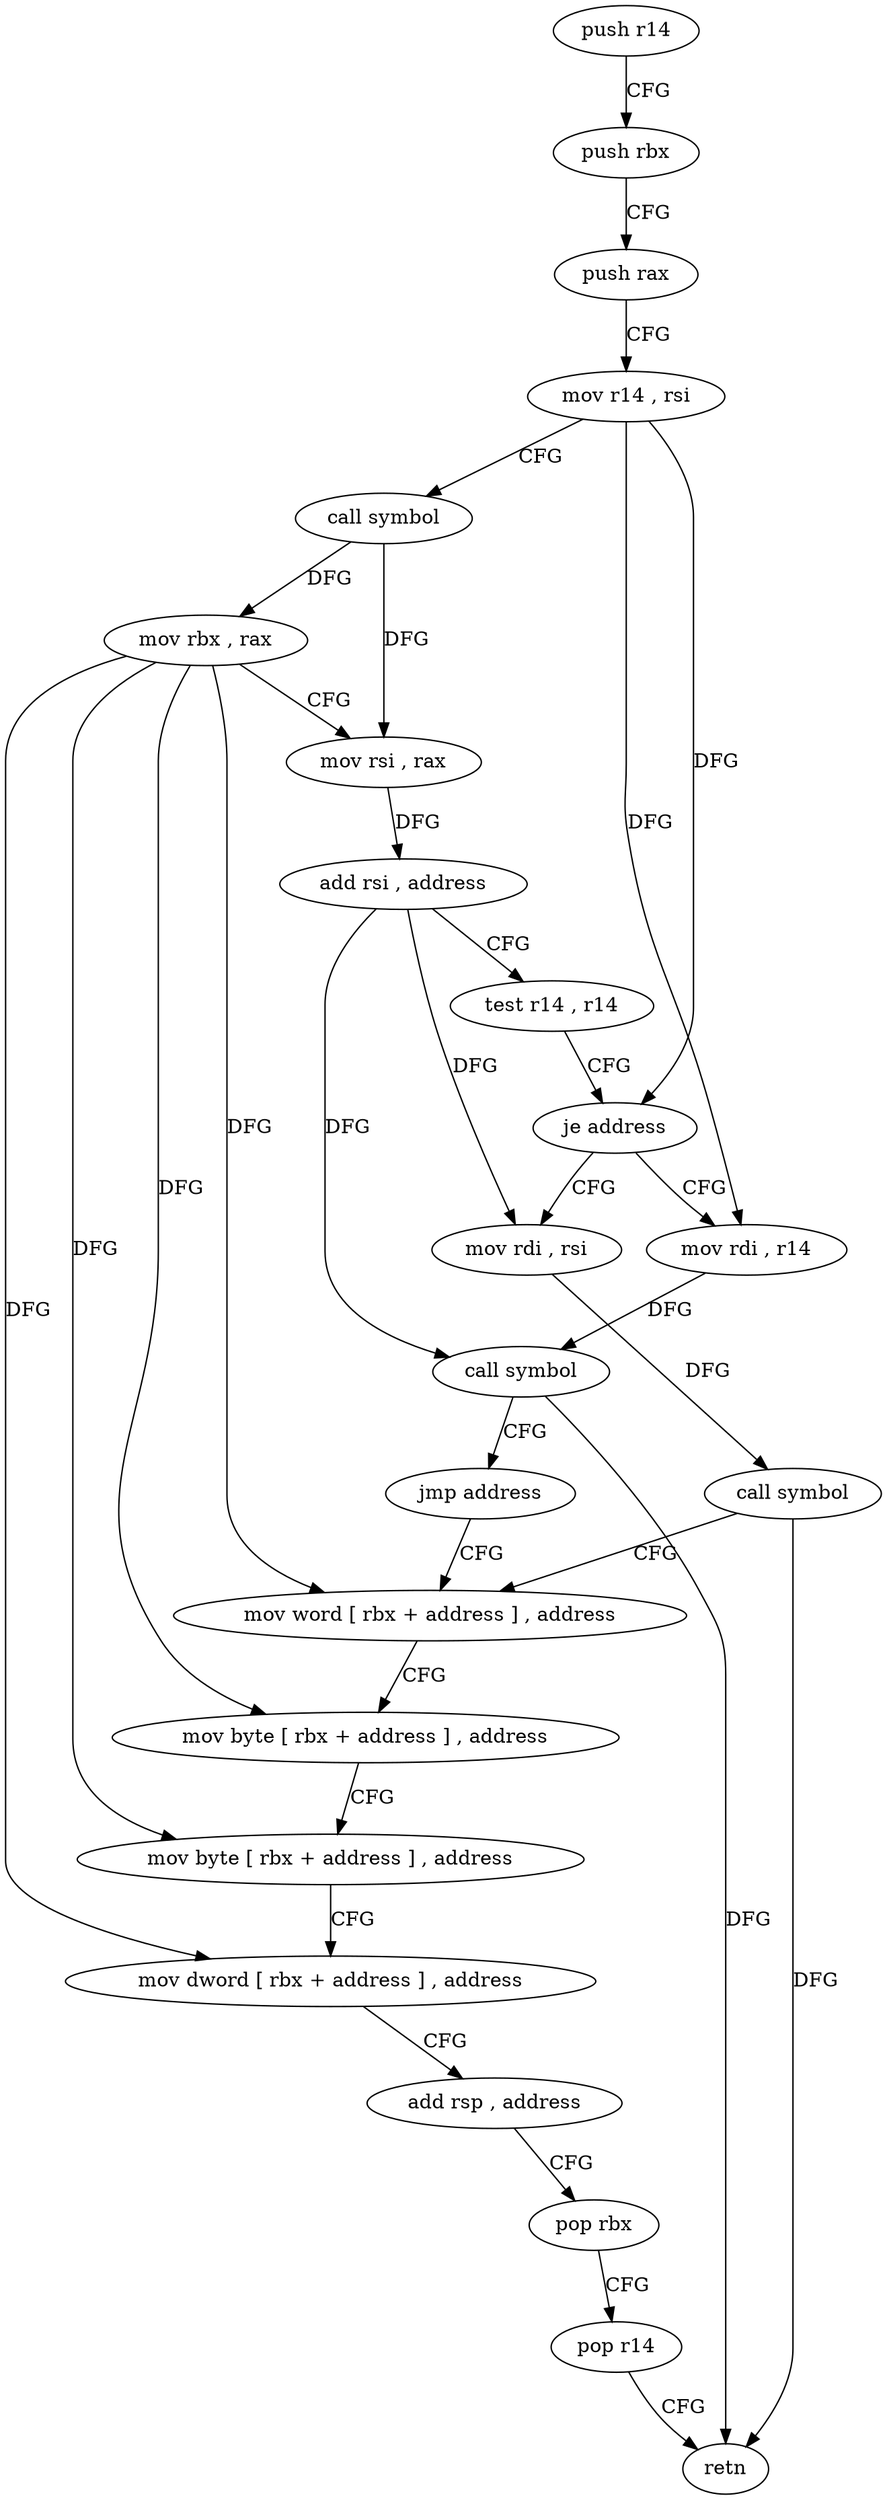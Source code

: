digraph "func" {
"4248928" [label = "push r14" ]
"4248930" [label = "push rbx" ]
"4248931" [label = "push rax" ]
"4248932" [label = "mov r14 , rsi" ]
"4248935" [label = "call symbol" ]
"4248940" [label = "mov rbx , rax" ]
"4248943" [label = "mov rsi , rax" ]
"4248946" [label = "add rsi , address" ]
"4248950" [label = "test r14 , r14" ]
"4248953" [label = "je address" ]
"4248965" [label = "mov rdi , rsi" ]
"4248955" [label = "mov rdi , r14" ]
"4248968" [label = "call symbol" ]
"4248973" [label = "mov word [ rbx + address ] , address" ]
"4248958" [label = "call symbol" ]
"4248963" [label = "jmp address" ]
"4248979" [label = "mov byte [ rbx + address ] , address" ]
"4248983" [label = "mov byte [ rbx + address ] , address" ]
"4248987" [label = "mov dword [ rbx + address ] , address" ]
"4248994" [label = "add rsp , address" ]
"4248998" [label = "pop rbx" ]
"4248999" [label = "pop r14" ]
"4249001" [label = "retn" ]
"4248928" -> "4248930" [ label = "CFG" ]
"4248930" -> "4248931" [ label = "CFG" ]
"4248931" -> "4248932" [ label = "CFG" ]
"4248932" -> "4248935" [ label = "CFG" ]
"4248932" -> "4248953" [ label = "DFG" ]
"4248932" -> "4248955" [ label = "DFG" ]
"4248935" -> "4248940" [ label = "DFG" ]
"4248935" -> "4248943" [ label = "DFG" ]
"4248940" -> "4248943" [ label = "CFG" ]
"4248940" -> "4248973" [ label = "DFG" ]
"4248940" -> "4248979" [ label = "DFG" ]
"4248940" -> "4248983" [ label = "DFG" ]
"4248940" -> "4248987" [ label = "DFG" ]
"4248943" -> "4248946" [ label = "DFG" ]
"4248946" -> "4248950" [ label = "CFG" ]
"4248946" -> "4248965" [ label = "DFG" ]
"4248946" -> "4248958" [ label = "DFG" ]
"4248950" -> "4248953" [ label = "CFG" ]
"4248953" -> "4248965" [ label = "CFG" ]
"4248953" -> "4248955" [ label = "CFG" ]
"4248965" -> "4248968" [ label = "DFG" ]
"4248955" -> "4248958" [ label = "DFG" ]
"4248968" -> "4248973" [ label = "CFG" ]
"4248968" -> "4249001" [ label = "DFG" ]
"4248973" -> "4248979" [ label = "CFG" ]
"4248958" -> "4248963" [ label = "CFG" ]
"4248958" -> "4249001" [ label = "DFG" ]
"4248963" -> "4248973" [ label = "CFG" ]
"4248979" -> "4248983" [ label = "CFG" ]
"4248983" -> "4248987" [ label = "CFG" ]
"4248987" -> "4248994" [ label = "CFG" ]
"4248994" -> "4248998" [ label = "CFG" ]
"4248998" -> "4248999" [ label = "CFG" ]
"4248999" -> "4249001" [ label = "CFG" ]
}
